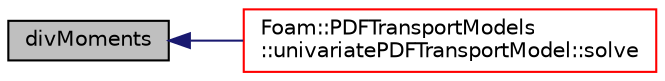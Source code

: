 digraph "divMoments"
{
  bgcolor="transparent";
  edge [fontname="Helvetica",fontsize="10",labelfontname="Helvetica",labelfontsize="10"];
  node [fontname="Helvetica",fontsize="10",shape=record];
  rankdir="LR";
  Node1 [label="divMoments",height=0.2,width=0.4,color="black", fillcolor="grey75", style="filled", fontcolor="black"];
  Node1 -> Node2 [dir="back",color="midnightblue",fontsize="10",style="solid",fontname="Helvetica"];
  Node2 [label="Foam::PDFTransportModels\l::univariatePDFTransportModel::solve",height=0.2,width=0.4,color="red",URL="$a00079.html#af7d39f0eac0af0ed5785935ac72a1e7d",tooltip="Edit. "];
}
